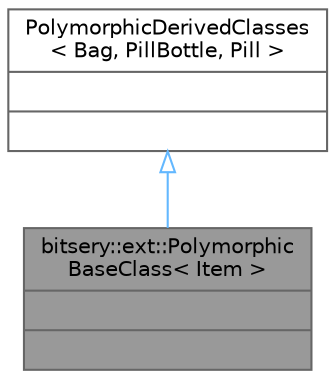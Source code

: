 digraph "bitsery::ext::PolymorphicBaseClass&lt; Item &gt;"
{
 // LATEX_PDF_SIZE
  bgcolor="transparent";
  edge [fontname=Helvetica,fontsize=10,labelfontname=Helvetica,labelfontsize=10];
  node [fontname=Helvetica,fontsize=10,shape=box,height=0.2,width=0.4];
  Node1 [shape=record,label="{bitsery::ext::Polymorphic\lBaseClass\< Item \>\n||}",height=0.2,width=0.4,color="gray40", fillcolor="grey60", style="filled", fontcolor="black",tooltip=" "];
  Node2 -> Node1 [dir="back",color="steelblue1",style="solid",arrowtail="onormal"];
  Node2 [shape=record,label="{PolymorphicDerivedClasses\l\< Bag, PillBottle, Pill \>\n||}",height=0.2,width=0.4,color="gray40", fillcolor="white", style="filled",tooltip=" "];
}
